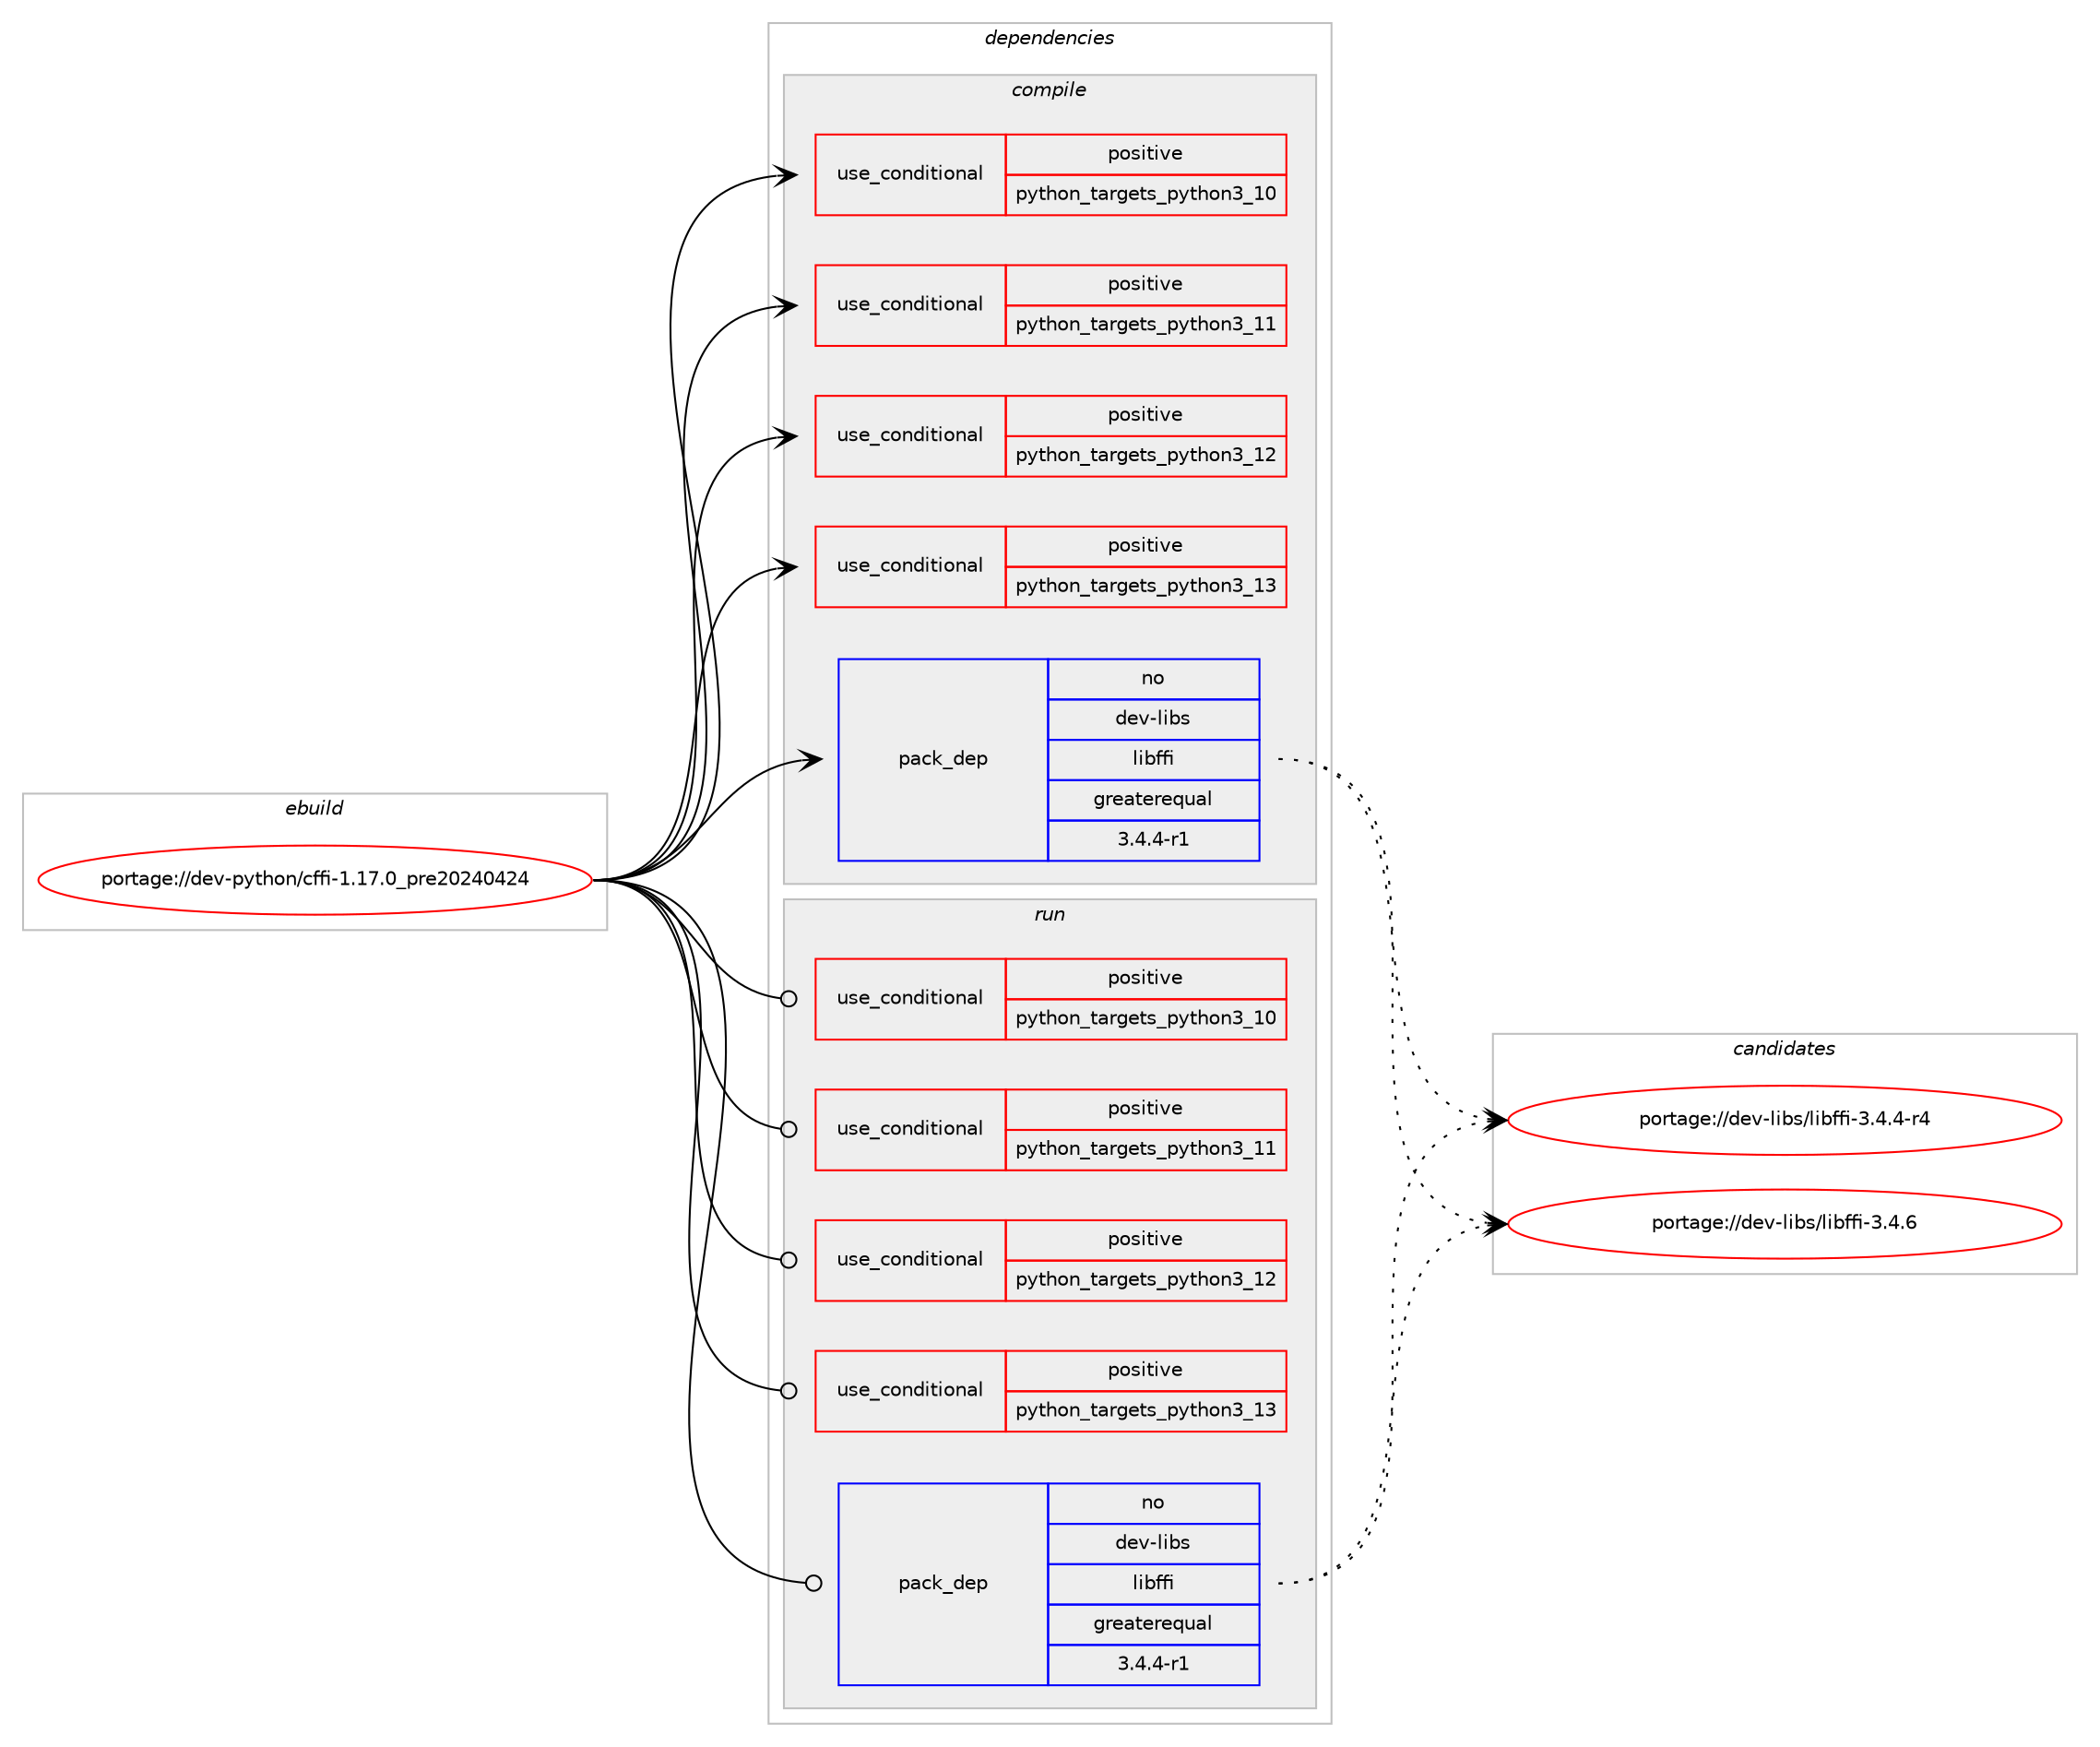 digraph prolog {

# *************
# Graph options
# *************

newrank=true;
concentrate=true;
compound=true;
graph [rankdir=LR,fontname=Helvetica,fontsize=10,ranksep=1.5];#, ranksep=2.5, nodesep=0.2];
edge  [arrowhead=vee];
node  [fontname=Helvetica,fontsize=10];

# **********
# The ebuild
# **********

subgraph cluster_leftcol {
color=gray;
rank=same;
label=<<i>ebuild</i>>;
id [label="portage://dev-python/cffi-1.17.0_pre20240424", color=red, width=4, href="../dev-python/cffi-1.17.0_pre20240424.svg"];
}

# ****************
# The dependencies
# ****************

subgraph cluster_midcol {
color=gray;
label=<<i>dependencies</i>>;
subgraph cluster_compile {
fillcolor="#eeeeee";
style=filled;
label=<<i>compile</i>>;
subgraph cond30683 {
dependency72006 [label=<<TABLE BORDER="0" CELLBORDER="1" CELLSPACING="0" CELLPADDING="4"><TR><TD ROWSPAN="3" CELLPADDING="10">use_conditional</TD></TR><TR><TD>positive</TD></TR><TR><TD>python_targets_python3_10</TD></TR></TABLE>>, shape=none, color=red];
# *** BEGIN UNKNOWN DEPENDENCY TYPE (TODO) ***
# dependency72006 -> package_dependency(portage://dev-python/cffi-1.17.0_pre20240424,install,no,dev-lang,python,none,[,,],[slot(3.10)],[])
# *** END UNKNOWN DEPENDENCY TYPE (TODO) ***

}
id:e -> dependency72006:w [weight=20,style="solid",arrowhead="vee"];
subgraph cond30684 {
dependency72007 [label=<<TABLE BORDER="0" CELLBORDER="1" CELLSPACING="0" CELLPADDING="4"><TR><TD ROWSPAN="3" CELLPADDING="10">use_conditional</TD></TR><TR><TD>positive</TD></TR><TR><TD>python_targets_python3_11</TD></TR></TABLE>>, shape=none, color=red];
# *** BEGIN UNKNOWN DEPENDENCY TYPE (TODO) ***
# dependency72007 -> package_dependency(portage://dev-python/cffi-1.17.0_pre20240424,install,no,dev-lang,python,none,[,,],[slot(3.11)],[])
# *** END UNKNOWN DEPENDENCY TYPE (TODO) ***

}
id:e -> dependency72007:w [weight=20,style="solid",arrowhead="vee"];
subgraph cond30685 {
dependency72008 [label=<<TABLE BORDER="0" CELLBORDER="1" CELLSPACING="0" CELLPADDING="4"><TR><TD ROWSPAN="3" CELLPADDING="10">use_conditional</TD></TR><TR><TD>positive</TD></TR><TR><TD>python_targets_python3_12</TD></TR></TABLE>>, shape=none, color=red];
# *** BEGIN UNKNOWN DEPENDENCY TYPE (TODO) ***
# dependency72008 -> package_dependency(portage://dev-python/cffi-1.17.0_pre20240424,install,no,dev-lang,python,none,[,,],[slot(3.12)],[])
# *** END UNKNOWN DEPENDENCY TYPE (TODO) ***

}
id:e -> dependency72008:w [weight=20,style="solid",arrowhead="vee"];
subgraph cond30686 {
dependency72009 [label=<<TABLE BORDER="0" CELLBORDER="1" CELLSPACING="0" CELLPADDING="4"><TR><TD ROWSPAN="3" CELLPADDING="10">use_conditional</TD></TR><TR><TD>positive</TD></TR><TR><TD>python_targets_python3_13</TD></TR></TABLE>>, shape=none, color=red];
# *** BEGIN UNKNOWN DEPENDENCY TYPE (TODO) ***
# dependency72009 -> package_dependency(portage://dev-python/cffi-1.17.0_pre20240424,install,no,dev-lang,python,none,[,,],[slot(3.13)],[])
# *** END UNKNOWN DEPENDENCY TYPE (TODO) ***

}
id:e -> dependency72009:w [weight=20,style="solid",arrowhead="vee"];
subgraph pack40111 {
dependency72010 [label=<<TABLE BORDER="0" CELLBORDER="1" CELLSPACING="0" CELLPADDING="4" WIDTH="220"><TR><TD ROWSPAN="6" CELLPADDING="30">pack_dep</TD></TR><TR><TD WIDTH="110">no</TD></TR><TR><TD>dev-libs</TD></TR><TR><TD>libffi</TD></TR><TR><TD>greaterequal</TD></TR><TR><TD>3.4.4-r1</TD></TR></TABLE>>, shape=none, color=blue];
}
id:e -> dependency72010:w [weight=20,style="solid",arrowhead="vee"];
}
subgraph cluster_compileandrun {
fillcolor="#eeeeee";
style=filled;
label=<<i>compile and run</i>>;
}
subgraph cluster_run {
fillcolor="#eeeeee";
style=filled;
label=<<i>run</i>>;
subgraph cond30687 {
dependency72011 [label=<<TABLE BORDER="0" CELLBORDER="1" CELLSPACING="0" CELLPADDING="4"><TR><TD ROWSPAN="3" CELLPADDING="10">use_conditional</TD></TR><TR><TD>positive</TD></TR><TR><TD>python_targets_python3_10</TD></TR></TABLE>>, shape=none, color=red];
# *** BEGIN UNKNOWN DEPENDENCY TYPE (TODO) ***
# dependency72011 -> package_dependency(portage://dev-python/cffi-1.17.0_pre20240424,run,no,dev-lang,python,none,[,,],[slot(3.10)],[])
# *** END UNKNOWN DEPENDENCY TYPE (TODO) ***

}
id:e -> dependency72011:w [weight=20,style="solid",arrowhead="odot"];
subgraph cond30688 {
dependency72012 [label=<<TABLE BORDER="0" CELLBORDER="1" CELLSPACING="0" CELLPADDING="4"><TR><TD ROWSPAN="3" CELLPADDING="10">use_conditional</TD></TR><TR><TD>positive</TD></TR><TR><TD>python_targets_python3_11</TD></TR></TABLE>>, shape=none, color=red];
# *** BEGIN UNKNOWN DEPENDENCY TYPE (TODO) ***
# dependency72012 -> package_dependency(portage://dev-python/cffi-1.17.0_pre20240424,run,no,dev-lang,python,none,[,,],[slot(3.11)],[])
# *** END UNKNOWN DEPENDENCY TYPE (TODO) ***

}
id:e -> dependency72012:w [weight=20,style="solid",arrowhead="odot"];
subgraph cond30689 {
dependency72013 [label=<<TABLE BORDER="0" CELLBORDER="1" CELLSPACING="0" CELLPADDING="4"><TR><TD ROWSPAN="3" CELLPADDING="10">use_conditional</TD></TR><TR><TD>positive</TD></TR><TR><TD>python_targets_python3_12</TD></TR></TABLE>>, shape=none, color=red];
# *** BEGIN UNKNOWN DEPENDENCY TYPE (TODO) ***
# dependency72013 -> package_dependency(portage://dev-python/cffi-1.17.0_pre20240424,run,no,dev-lang,python,none,[,,],[slot(3.12)],[])
# *** END UNKNOWN DEPENDENCY TYPE (TODO) ***

}
id:e -> dependency72013:w [weight=20,style="solid",arrowhead="odot"];
subgraph cond30690 {
dependency72014 [label=<<TABLE BORDER="0" CELLBORDER="1" CELLSPACING="0" CELLPADDING="4"><TR><TD ROWSPAN="3" CELLPADDING="10">use_conditional</TD></TR><TR><TD>positive</TD></TR><TR><TD>python_targets_python3_13</TD></TR></TABLE>>, shape=none, color=red];
# *** BEGIN UNKNOWN DEPENDENCY TYPE (TODO) ***
# dependency72014 -> package_dependency(portage://dev-python/cffi-1.17.0_pre20240424,run,no,dev-lang,python,none,[,,],[slot(3.13)],[])
# *** END UNKNOWN DEPENDENCY TYPE (TODO) ***

}
id:e -> dependency72014:w [weight=20,style="solid",arrowhead="odot"];
subgraph pack40112 {
dependency72015 [label=<<TABLE BORDER="0" CELLBORDER="1" CELLSPACING="0" CELLPADDING="4" WIDTH="220"><TR><TD ROWSPAN="6" CELLPADDING="30">pack_dep</TD></TR><TR><TD WIDTH="110">no</TD></TR><TR><TD>dev-libs</TD></TR><TR><TD>libffi</TD></TR><TR><TD>greaterequal</TD></TR><TR><TD>3.4.4-r1</TD></TR></TABLE>>, shape=none, color=blue];
}
id:e -> dependency72015:w [weight=20,style="solid",arrowhead="odot"];
# *** BEGIN UNKNOWN DEPENDENCY TYPE (TODO) ***
# id -> package_dependency(portage://dev-python/cffi-1.17.0_pre20240424,run,no,dev-python,pycparser,none,[,,],[],[use(optenable(python_targets_python3_10),negative),use(optenable(python_targets_python3_11),negative),use(optenable(python_targets_python3_12),negative),use(optenable(python_targets_python3_13),negative)])
# *** END UNKNOWN DEPENDENCY TYPE (TODO) ***

# *** BEGIN UNKNOWN DEPENDENCY TYPE (TODO) ***
# id -> package_dependency(portage://dev-python/cffi-1.17.0_pre20240424,run,no,dev-python,setuptools,none,[,,],[],[use(optenable(python_targets_python3_10),negative),use(optenable(python_targets_python3_11),negative),use(optenable(python_targets_python3_12),negative),use(optenable(python_targets_python3_13),negative)])
# *** END UNKNOWN DEPENDENCY TYPE (TODO) ***

}
}

# **************
# The candidates
# **************

subgraph cluster_choices {
rank=same;
color=gray;
label=<<i>candidates</i>>;

subgraph choice40111 {
color=black;
nodesep=1;
choice100101118451081059811547108105981021021054551465246524511452 [label="portage://dev-libs/libffi-3.4.4-r4", color=red, width=4,href="../dev-libs/libffi-3.4.4-r4.svg"];
choice10010111845108105981154710810598102102105455146524654 [label="portage://dev-libs/libffi-3.4.6", color=red, width=4,href="../dev-libs/libffi-3.4.6.svg"];
dependency72010:e -> choice100101118451081059811547108105981021021054551465246524511452:w [style=dotted,weight="100"];
dependency72010:e -> choice10010111845108105981154710810598102102105455146524654:w [style=dotted,weight="100"];
}
subgraph choice40112 {
color=black;
nodesep=1;
choice100101118451081059811547108105981021021054551465246524511452 [label="portage://dev-libs/libffi-3.4.4-r4", color=red, width=4,href="../dev-libs/libffi-3.4.4-r4.svg"];
choice10010111845108105981154710810598102102105455146524654 [label="portage://dev-libs/libffi-3.4.6", color=red, width=4,href="../dev-libs/libffi-3.4.6.svg"];
dependency72015:e -> choice100101118451081059811547108105981021021054551465246524511452:w [style=dotted,weight="100"];
dependency72015:e -> choice10010111845108105981154710810598102102105455146524654:w [style=dotted,weight="100"];
}
}

}
